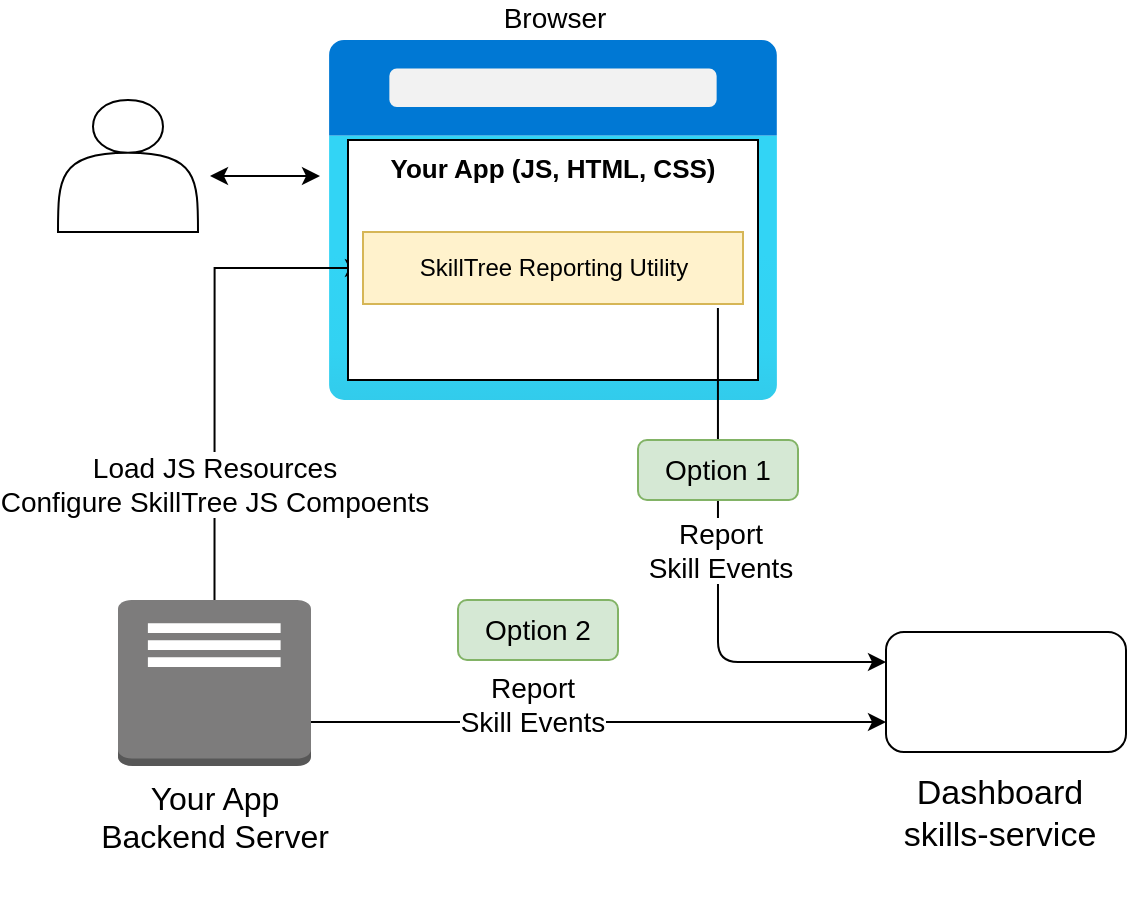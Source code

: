 <mxfile version="14.6.11" type="device"><diagram id="gADsJY54vGi8MU2IIPLz" name="Page-1"><mxGraphModel dx="817" dy="714" grid="1" gridSize="10" guides="1" tooltips="1" connect="1" arrows="1" fold="1" page="1" pageScale="1" pageWidth="850" pageHeight="1100" background="none" math="0" shadow="0"><root><mxCell id="0"/><mxCell id="1" parent="0"/><mxCell id="1pPeong-l07pZBLS-MdQ-3" value="Browser" style="aspect=fixed;html=1;points=[];align=center;image;fontSize=14;image=img/lib/azure2/general/Browser.svg;verticalAlign=bottom;labelPosition=center;verticalLabelPosition=top;" parent="1" vertex="1"><mxGeometry x="265" y="40" width="225" height="180" as="geometry"/></mxCell><mxCell id="1pPeong-l07pZBLS-MdQ-7" value="" style="shape=actor;whiteSpace=wrap;html=1;fontSize=16;" parent="1" vertex="1"><mxGeometry x="130" y="70" width="70" height="66" as="geometry"/></mxCell><mxCell id="sZ_8Ex8f4upqucieIntL-2" value="&lt;div style=&quot;font-size: 14px;&quot;&gt;Load JS Resources&lt;/div&gt;&lt;div style=&quot;font-size: 14px;&quot;&gt;Configure SkillTree JS Compoents&lt;br style=&quot;font-size: 14px;&quot;&gt;&lt;/div&gt;" style="edgeStyle=orthogonalEdgeStyle;rounded=0;orthogonalLoop=1;jettySize=auto;html=1;exitX=0.5;exitY=0;exitDx=0;exitDy=0;exitPerimeter=0;entryX=0;entryY=0.5;entryDx=0;entryDy=0;fontSize=14;" parent="1" source="1pPeong-l07pZBLS-MdQ-11" target="sZ_8Ex8f4upqucieIntL-3" edge="1"><mxGeometry x="-0.511" relative="1" as="geometry"><mxPoint as="offset"/></mxGeometry></mxCell><mxCell id="1pPeong-l07pZBLS-MdQ-11" value="&lt;div&gt;Your App&lt;/div&gt;&lt;div&gt;Backend Server&lt;br&gt;&lt;/div&gt;" style="outlineConnect=0;dashed=0;verticalLabelPosition=bottom;verticalAlign=top;align=center;html=1;shape=mxgraph.aws3.traditional_server;fillColor=#7D7C7C;gradientColor=none;fontSize=16;" parent="1" vertex="1"><mxGeometry x="160" y="320" width="96.5" height="83" as="geometry"/></mxCell><mxCell id="1pPeong-l07pZBLS-MdQ-12" value="&lt;b&gt;Your App (JS, HTML, CSS)&lt;/b&gt;" style="whiteSpace=wrap;html=1;fontSize=13;verticalAlign=top;" parent="1" vertex="1"><mxGeometry x="275" y="90" width="205" height="120" as="geometry"/></mxCell><mxCell id="1pPeong-l07pZBLS-MdQ-14" value="" style="endArrow=classic;startArrow=classic;html=1;fontSize=13;entryX=-0.02;entryY=0.426;entryDx=0;entryDy=0;entryPerimeter=0;" parent="1" edge="1"><mxGeometry width="50" height="50" relative="1" as="geometry"><mxPoint x="206" y="108" as="sourcePoint"/><mxPoint x="261.0" y="108.012" as="targetPoint"/></mxGeometry></mxCell><mxCell id="1pPeong-l07pZBLS-MdQ-32" value="" style="rounded=1;whiteSpace=wrap;html=1;fontSize=14;" parent="1" vertex="1"><mxGeometry x="544" y="336" width="120" height="60" as="geometry"/></mxCell><mxCell id="1pPeong-l07pZBLS-MdQ-31" value="" style="shape=image;imageAspect=0;aspect=fixed;verticalLabelPosition=bottom;verticalAlign=top;fontSize=14;image=https://github.com/NationalSecurityAgency/skills-docs/blob/master/logos/skilltree_logo.png?raw=true;perimeterSpacing=7;" parent="1" vertex="1"><mxGeometry x="557.135" y="339.5" width="87.73" height="47" as="geometry"/></mxCell><mxCell id="1pPeong-l07pZBLS-MdQ-33" value="&lt;div style=&quot;font-size: 17px;&quot;&gt;&lt;br style=&quot;font-size: 17px;&quot;&gt;&lt;/div&gt;&lt;div style=&quot;font-size: 17px;&quot;&gt;Dashboard&lt;br style=&quot;font-size: 17px;&quot;&gt;&lt;/div&gt;&lt;div style=&quot;font-size: 17px;&quot;&gt;skills-service&lt;/div&gt;&lt;div style=&quot;font-size: 17px;&quot;&gt;&lt;br style=&quot;font-size: 17px;&quot;&gt;&lt;/div&gt;" style="text;html=1;strokeColor=none;fillColor=none;align=center;verticalAlign=middle;whiteSpace=wrap;rounded=0;fontSize=17;fontStyle=0" parent="1" vertex="1"><mxGeometry x="540" y="412" width="122" height="29" as="geometry"/></mxCell><mxCell id="sZ_8Ex8f4upqucieIntL-3" value="SkillTree Reporting Utility" style="whiteSpace=wrap;html=1;arcSize=13;fillColor=#fff2cc;strokeColor=#d6b656;" parent="1" vertex="1"><mxGeometry x="282.5" y="136" width="190" height="36" as="geometry"/></mxCell><mxCell id="sZ_8Ex8f4upqucieIntL-4" value="" style="endArrow=classic;html=1;fontSize=14;exitX=0.934;exitY=1.056;exitDx=0;exitDy=0;entryX=0;entryY=0.25;entryDx=0;entryDy=0;exitPerimeter=0;" parent="1" source="sZ_8Ex8f4upqucieIntL-3" target="1pPeong-l07pZBLS-MdQ-32" edge="1"><mxGeometry width="50" height="50" relative="1" as="geometry"><mxPoint x="390" y="390" as="sourcePoint"/><mxPoint x="440" y="340" as="targetPoint"/><Array as="points"><mxPoint x="460" y="351"/></Array></mxGeometry></mxCell><mxCell id="sZ_8Ex8f4upqucieIntL-6" value="&lt;div&gt;Report &lt;br&gt;&lt;/div&gt;&lt;div&gt;Skill Events&lt;/div&gt;" style="edgeLabel;html=1;align=center;verticalAlign=middle;resizable=0;points=[];fontSize=14;" parent="sZ_8Ex8f4upqucieIntL-4" vertex="1" connectable="0"><mxGeometry x="-0.078" y="1" relative="1" as="geometry"><mxPoint as="offset"/></mxGeometry></mxCell><mxCell id="M751g_n9H4KjgODr2cr4-1" value="" style="endArrow=classic;html=1;entryX=0;entryY=0.75;entryDx=0;entryDy=0;exitX=1;exitY=0.735;exitDx=0;exitDy=0;exitPerimeter=0;" edge="1" parent="1" source="1pPeong-l07pZBLS-MdQ-11" target="1pPeong-l07pZBLS-MdQ-32"><mxGeometry width="50" height="50" relative="1" as="geometry"><mxPoint x="390" y="390" as="sourcePoint"/><mxPoint x="540" y="362" as="targetPoint"/></mxGeometry></mxCell><mxCell id="M751g_n9H4KjgODr2cr4-2" value="&lt;div style=&quot;font-size: 14px;&quot;&gt;Report &lt;br style=&quot;font-size: 14px;&quot;&gt;&lt;/div&gt;&lt;div style=&quot;font-size: 14px;&quot;&gt;Skill Events&lt;br style=&quot;font-size: 14px;&quot;&gt;&lt;br style=&quot;font-size: 14px;&quot;&gt;&lt;/div&gt;&lt;div style=&quot;font-size: 14px;&quot;&gt;&lt;/div&gt;" style="edgeLabel;html=1;align=center;verticalAlign=middle;resizable=0;points=[];fontSize=14;" vertex="1" connectable="0" parent="M751g_n9H4KjgODr2cr4-1"><mxGeometry x="-0.238" relative="1" as="geometry"><mxPoint x="1" as="offset"/></mxGeometry></mxCell><mxCell id="M751g_n9H4KjgODr2cr4-3" value="Option 1" style="rounded=1;whiteSpace=wrap;html=1;fontSize=14;fillColor=#d5e8d4;strokeColor=#82b366;" vertex="1" parent="1"><mxGeometry x="420" y="240" width="80" height="30" as="geometry"/></mxCell><mxCell id="M751g_n9H4KjgODr2cr4-4" value="Option 2" style="rounded=1;whiteSpace=wrap;html=1;fontSize=14;fillColor=#d5e8d4;strokeColor=#82b366;" vertex="1" parent="1"><mxGeometry x="330" y="320" width="80" height="30" as="geometry"/></mxCell></root></mxGraphModel></diagram></mxfile>